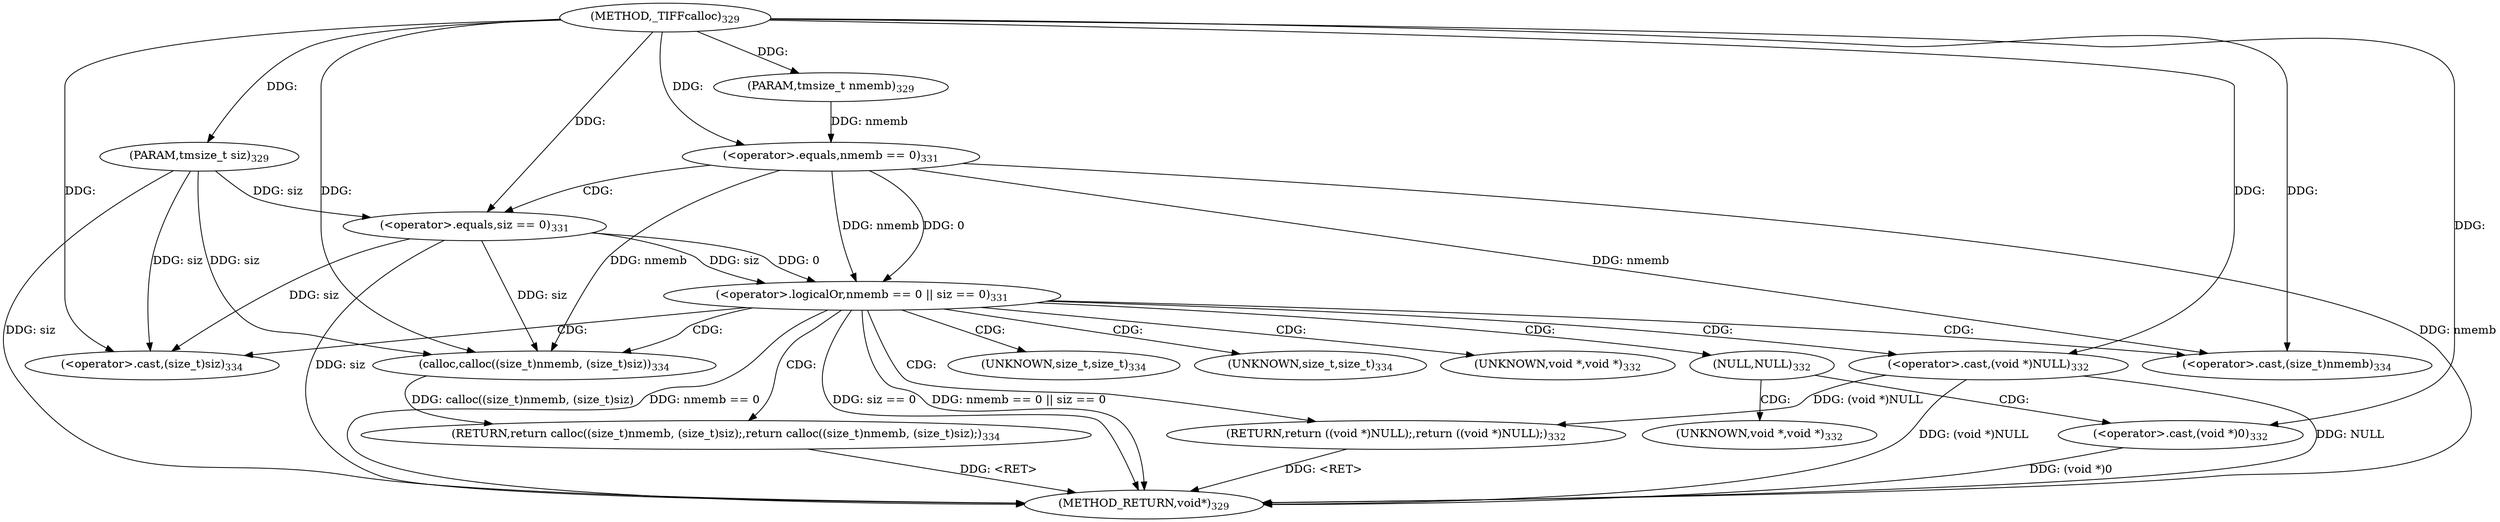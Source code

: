digraph "_TIFFcalloc" {  
"34118" [label = <(METHOD,_TIFFcalloc)<SUB>329</SUB>> ]
"34147" [label = <(METHOD_RETURN,void*)<SUB>329</SUB>> ]
"34119" [label = <(PARAM,tmsize_t nmemb)<SUB>329</SUB>> ]
"34120" [label = <(PARAM,tmsize_t siz)<SUB>329</SUB>> ]
"34139" [label = <(RETURN,return calloc((size_t)nmemb, (size_t)siz);,return calloc((size_t)nmemb, (size_t)siz);)<SUB>334</SUB>> ]
"34123" [label = <(&lt;operator&gt;.logicalOr,nmemb == 0 || siz == 0)<SUB>331</SUB>> ]
"34140" [label = <(calloc,calloc((size_t)nmemb, (size_t)siz))<SUB>334</SUB>> ]
"34131" [label = <(RETURN,return ((void *)NULL);,return ((void *)NULL);)<SUB>332</SUB>> ]
"34124" [label = <(&lt;operator&gt;.equals,nmemb == 0)<SUB>331</SUB>> ]
"34127" [label = <(&lt;operator&gt;.equals,siz == 0)<SUB>331</SUB>> ]
"34132" [label = <(&lt;operator&gt;.cast,(void *)NULL)<SUB>332</SUB>> ]
"34141" [label = <(&lt;operator&gt;.cast,(size_t)nmemb)<SUB>334</SUB>> ]
"34144" [label = <(&lt;operator&gt;.cast,(size_t)siz)<SUB>334</SUB>> ]
"34136" [label = <(&lt;operator&gt;.cast,(void *)0)<SUB>332</SUB>> ]
"34142" [label = <(UNKNOWN,size_t,size_t)<SUB>334</SUB>> ]
"34145" [label = <(UNKNOWN,size_t,size_t)<SUB>334</SUB>> ]
"34133" [label = <(UNKNOWN,void *,void *)<SUB>332</SUB>> ]
"34134" [label = <(NULL,NULL)<SUB>332</SUB>> ]
"34137" [label = <(UNKNOWN,void *,void *)<SUB>332</SUB>> ]
  "34139" -> "34147"  [ label = "DDG: &lt;RET&gt;"] 
  "34131" -> "34147"  [ label = "DDG: &lt;RET&gt;"] 
  "34120" -> "34147"  [ label = "DDG: siz"] 
  "34124" -> "34147"  [ label = "DDG: nmemb"] 
  "34123" -> "34147"  [ label = "DDG: nmemb == 0"] 
  "34127" -> "34147"  [ label = "DDG: siz"] 
  "34123" -> "34147"  [ label = "DDG: siz == 0"] 
  "34123" -> "34147"  [ label = "DDG: nmemb == 0 || siz == 0"] 
  "34132" -> "34147"  [ label = "DDG: NULL"] 
  "34136" -> "34147"  [ label = "DDG: (void *)0"] 
  "34132" -> "34147"  [ label = "DDG: (void *)NULL"] 
  "34118" -> "34119"  [ label = "DDG: "] 
  "34118" -> "34120"  [ label = "DDG: "] 
  "34140" -> "34139"  [ label = "DDG: calloc((size_t)nmemb, (size_t)siz)"] 
  "34124" -> "34123"  [ label = "DDG: nmemb"] 
  "34124" -> "34123"  [ label = "DDG: 0"] 
  "34127" -> "34123"  [ label = "DDG: siz"] 
  "34127" -> "34123"  [ label = "DDG: 0"] 
  "34132" -> "34131"  [ label = "DDG: (void *)NULL"] 
  "34124" -> "34140"  [ label = "DDG: nmemb"] 
  "34118" -> "34140"  [ label = "DDG: "] 
  "34127" -> "34140"  [ label = "DDG: siz"] 
  "34120" -> "34140"  [ label = "DDG: siz"] 
  "34119" -> "34124"  [ label = "DDG: nmemb"] 
  "34118" -> "34124"  [ label = "DDG: "] 
  "34120" -> "34127"  [ label = "DDG: siz"] 
  "34118" -> "34127"  [ label = "DDG: "] 
  "34118" -> "34132"  [ label = "DDG: "] 
  "34124" -> "34141"  [ label = "DDG: nmemb"] 
  "34118" -> "34141"  [ label = "DDG: "] 
  "34127" -> "34144"  [ label = "DDG: siz"] 
  "34120" -> "34144"  [ label = "DDG: siz"] 
  "34118" -> "34144"  [ label = "DDG: "] 
  "34118" -> "34136"  [ label = "DDG: "] 
  "34123" -> "34140"  [ label = "CDG: "] 
  "34123" -> "34133"  [ label = "CDG: "] 
  "34123" -> "34132"  [ label = "CDG: "] 
  "34123" -> "34131"  [ label = "CDG: "] 
  "34123" -> "34134"  [ label = "CDG: "] 
  "34123" -> "34142"  [ label = "CDG: "] 
  "34123" -> "34141"  [ label = "CDG: "] 
  "34123" -> "34144"  [ label = "CDG: "] 
  "34123" -> "34139"  [ label = "CDG: "] 
  "34123" -> "34145"  [ label = "CDG: "] 
  "34124" -> "34127"  [ label = "CDG: "] 
  "34134" -> "34137"  [ label = "CDG: "] 
  "34134" -> "34136"  [ label = "CDG: "] 
}
